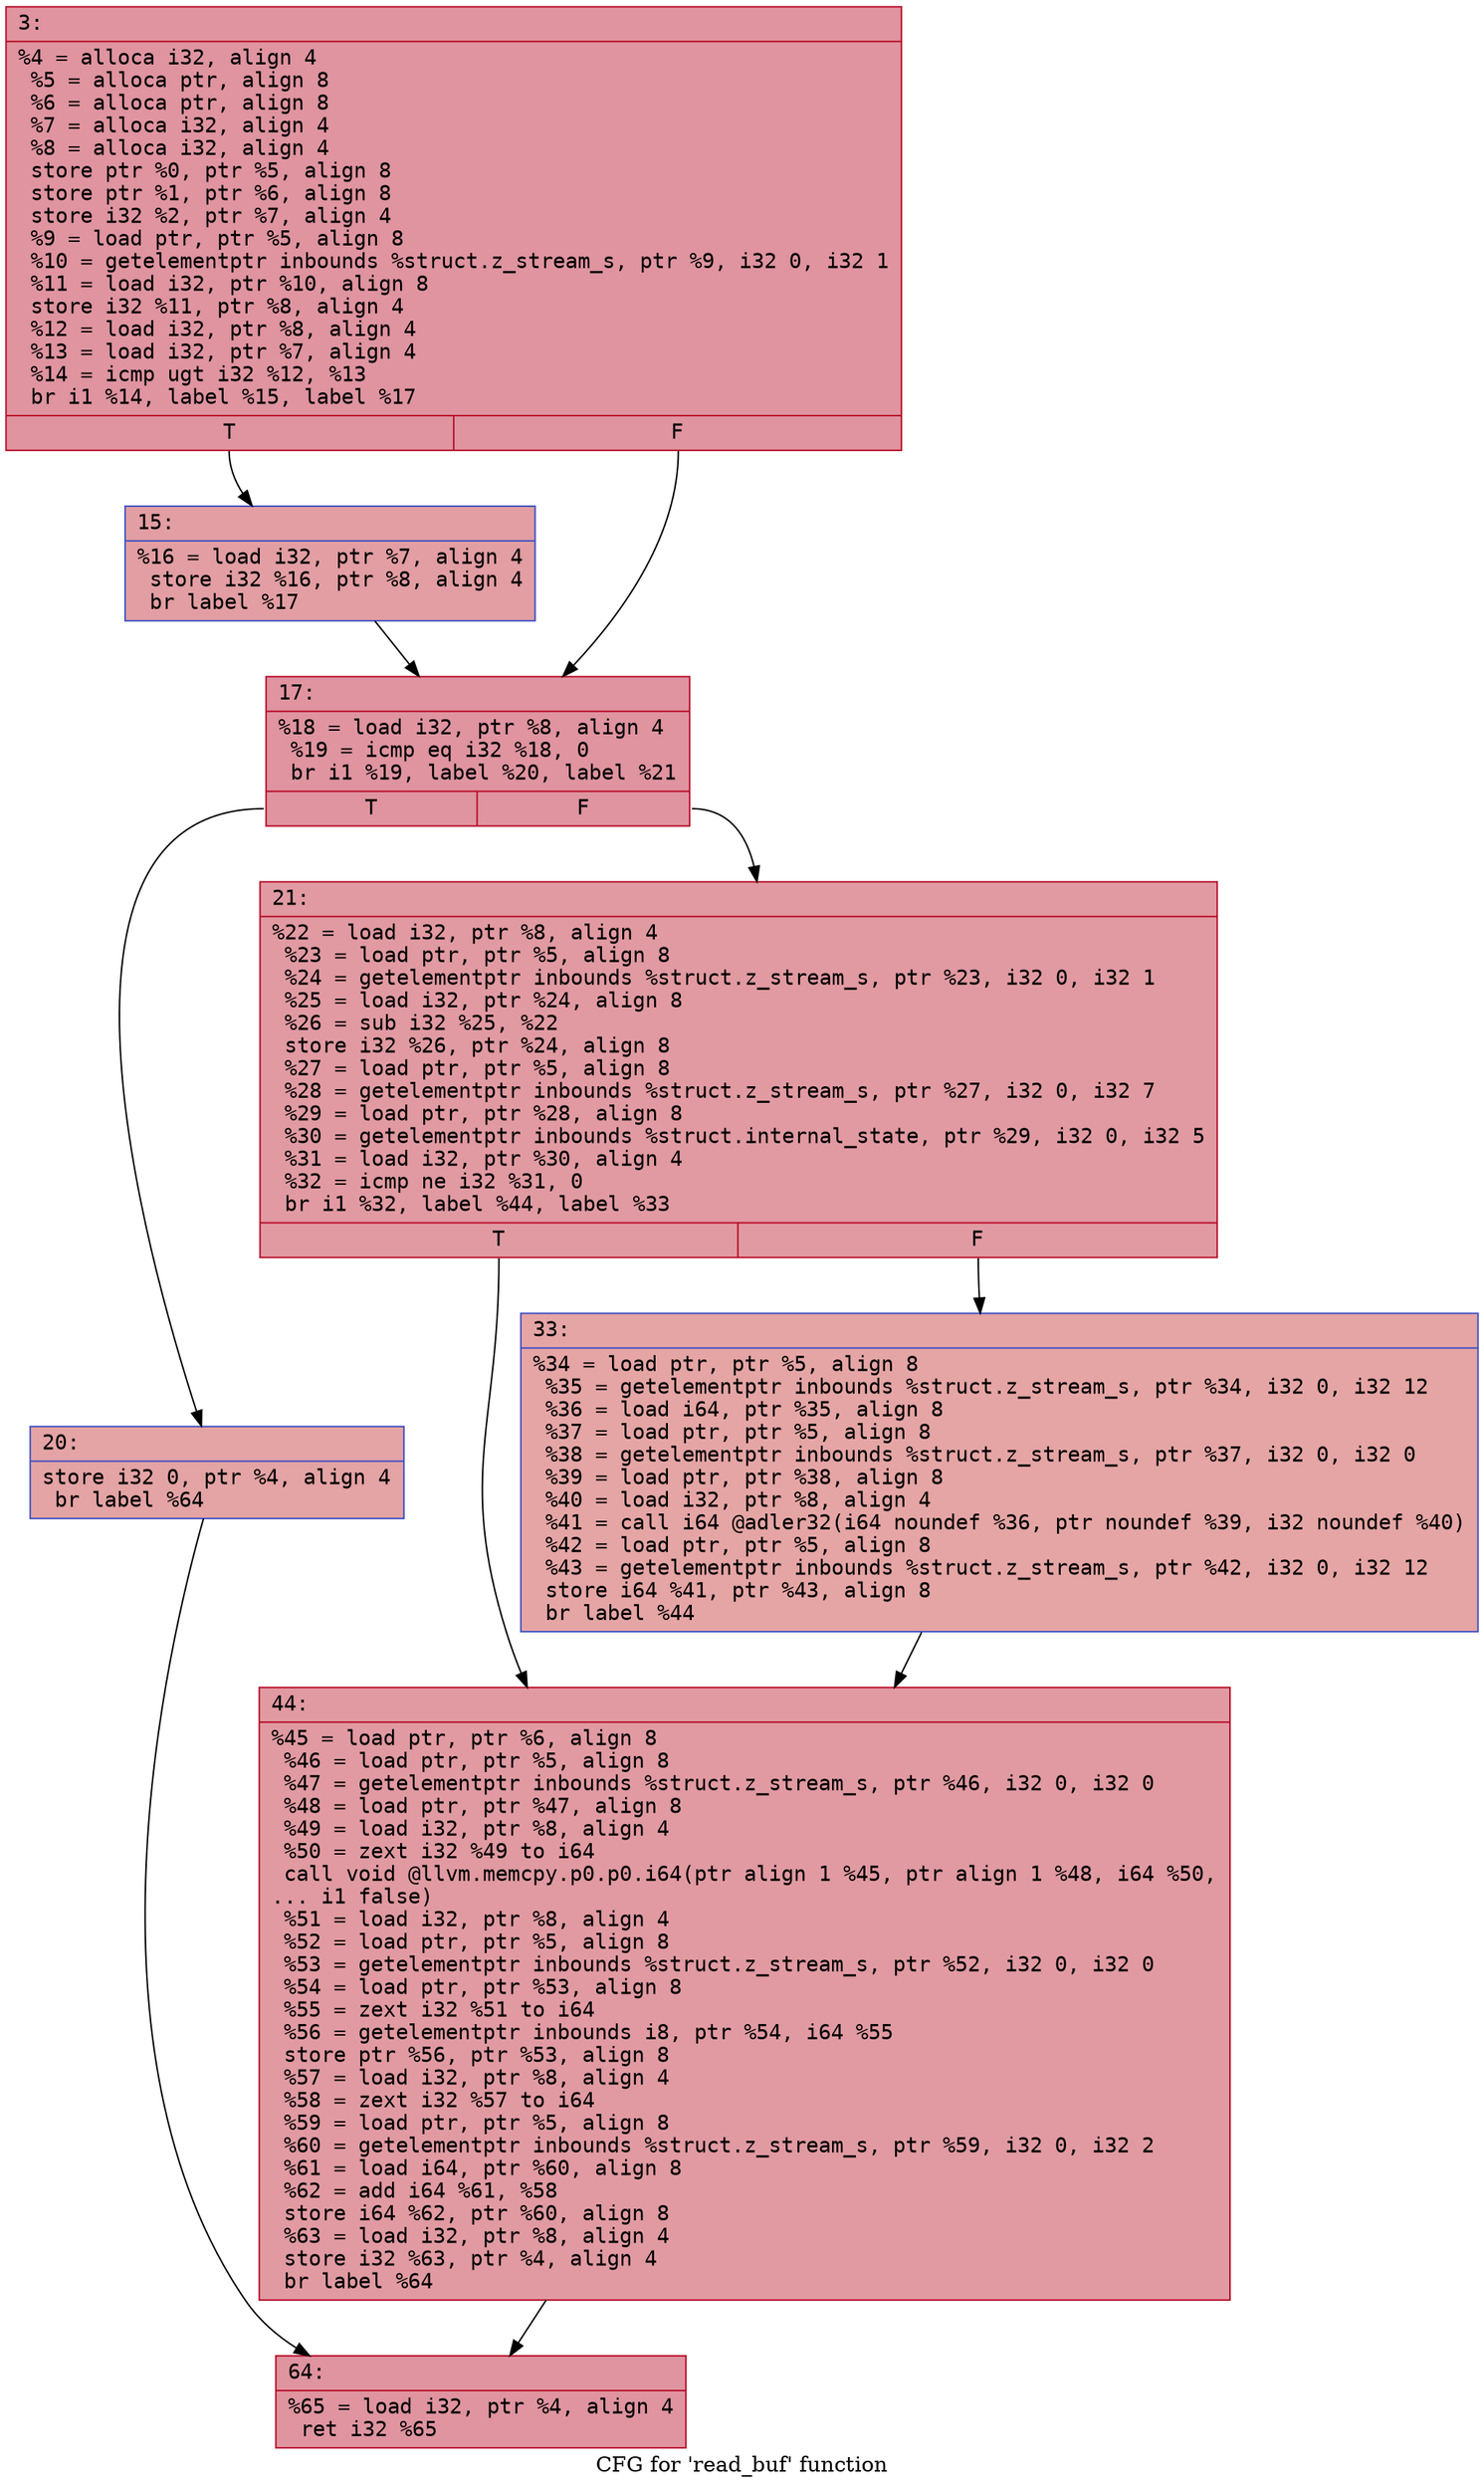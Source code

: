 digraph "CFG for 'read_buf' function" {
	label="CFG for 'read_buf' function";

	Node0x600000ac4aa0 [shape=record,color="#b70d28ff", style=filled, fillcolor="#b70d2870" fontname="Courier",label="{3:\l|  %4 = alloca i32, align 4\l  %5 = alloca ptr, align 8\l  %6 = alloca ptr, align 8\l  %7 = alloca i32, align 4\l  %8 = alloca i32, align 4\l  store ptr %0, ptr %5, align 8\l  store ptr %1, ptr %6, align 8\l  store i32 %2, ptr %7, align 4\l  %9 = load ptr, ptr %5, align 8\l  %10 = getelementptr inbounds %struct.z_stream_s, ptr %9, i32 0, i32 1\l  %11 = load i32, ptr %10, align 8\l  store i32 %11, ptr %8, align 4\l  %12 = load i32, ptr %8, align 4\l  %13 = load i32, ptr %7, align 4\l  %14 = icmp ugt i32 %12, %13\l  br i1 %14, label %15, label %17\l|{<s0>T|<s1>F}}"];
	Node0x600000ac4aa0:s0 -> Node0x600000ac4be0[tooltip="3 -> 15\nProbability 50.00%" ];
	Node0x600000ac4aa0:s1 -> Node0x600000ac4c30[tooltip="3 -> 17\nProbability 50.00%" ];
	Node0x600000ac4be0 [shape=record,color="#3d50c3ff", style=filled, fillcolor="#be242e70" fontname="Courier",label="{15:\l|  %16 = load i32, ptr %7, align 4\l  store i32 %16, ptr %8, align 4\l  br label %17\l}"];
	Node0x600000ac4be0 -> Node0x600000ac4c30[tooltip="15 -> 17\nProbability 100.00%" ];
	Node0x600000ac4c30 [shape=record,color="#b70d28ff", style=filled, fillcolor="#b70d2870" fontname="Courier",label="{17:\l|  %18 = load i32, ptr %8, align 4\l  %19 = icmp eq i32 %18, 0\l  br i1 %19, label %20, label %21\l|{<s0>T|<s1>F}}"];
	Node0x600000ac4c30:s0 -> Node0x600000ac4c80[tooltip="17 -> 20\nProbability 37.50%" ];
	Node0x600000ac4c30:s1 -> Node0x600000ac4cd0[tooltip="17 -> 21\nProbability 62.50%" ];
	Node0x600000ac4c80 [shape=record,color="#3d50c3ff", style=filled, fillcolor="#c32e3170" fontname="Courier",label="{20:\l|  store i32 0, ptr %4, align 4\l  br label %64\l}"];
	Node0x600000ac4c80 -> Node0x600000ac4dc0[tooltip="20 -> 64\nProbability 100.00%" ];
	Node0x600000ac4cd0 [shape=record,color="#b70d28ff", style=filled, fillcolor="#bb1b2c70" fontname="Courier",label="{21:\l|  %22 = load i32, ptr %8, align 4\l  %23 = load ptr, ptr %5, align 8\l  %24 = getelementptr inbounds %struct.z_stream_s, ptr %23, i32 0, i32 1\l  %25 = load i32, ptr %24, align 8\l  %26 = sub i32 %25, %22\l  store i32 %26, ptr %24, align 8\l  %27 = load ptr, ptr %5, align 8\l  %28 = getelementptr inbounds %struct.z_stream_s, ptr %27, i32 0, i32 7\l  %29 = load ptr, ptr %28, align 8\l  %30 = getelementptr inbounds %struct.internal_state, ptr %29, i32 0, i32 5\l  %31 = load i32, ptr %30, align 4\l  %32 = icmp ne i32 %31, 0\l  br i1 %32, label %44, label %33\l|{<s0>T|<s1>F}}"];
	Node0x600000ac4cd0:s0 -> Node0x600000ac4d70[tooltip="21 -> 44\nProbability 62.50%" ];
	Node0x600000ac4cd0:s1 -> Node0x600000ac4d20[tooltip="21 -> 33\nProbability 37.50%" ];
	Node0x600000ac4d20 [shape=record,color="#3d50c3ff", style=filled, fillcolor="#c5333470" fontname="Courier",label="{33:\l|  %34 = load ptr, ptr %5, align 8\l  %35 = getelementptr inbounds %struct.z_stream_s, ptr %34, i32 0, i32 12\l  %36 = load i64, ptr %35, align 8\l  %37 = load ptr, ptr %5, align 8\l  %38 = getelementptr inbounds %struct.z_stream_s, ptr %37, i32 0, i32 0\l  %39 = load ptr, ptr %38, align 8\l  %40 = load i32, ptr %8, align 4\l  %41 = call i64 @adler32(i64 noundef %36, ptr noundef %39, i32 noundef %40)\l  %42 = load ptr, ptr %5, align 8\l  %43 = getelementptr inbounds %struct.z_stream_s, ptr %42, i32 0, i32 12\l  store i64 %41, ptr %43, align 8\l  br label %44\l}"];
	Node0x600000ac4d20 -> Node0x600000ac4d70[tooltip="33 -> 44\nProbability 100.00%" ];
	Node0x600000ac4d70 [shape=record,color="#b70d28ff", style=filled, fillcolor="#bb1b2c70" fontname="Courier",label="{44:\l|  %45 = load ptr, ptr %6, align 8\l  %46 = load ptr, ptr %5, align 8\l  %47 = getelementptr inbounds %struct.z_stream_s, ptr %46, i32 0, i32 0\l  %48 = load ptr, ptr %47, align 8\l  %49 = load i32, ptr %8, align 4\l  %50 = zext i32 %49 to i64\l  call void @llvm.memcpy.p0.p0.i64(ptr align 1 %45, ptr align 1 %48, i64 %50,\l... i1 false)\l  %51 = load i32, ptr %8, align 4\l  %52 = load ptr, ptr %5, align 8\l  %53 = getelementptr inbounds %struct.z_stream_s, ptr %52, i32 0, i32 0\l  %54 = load ptr, ptr %53, align 8\l  %55 = zext i32 %51 to i64\l  %56 = getelementptr inbounds i8, ptr %54, i64 %55\l  store ptr %56, ptr %53, align 8\l  %57 = load i32, ptr %8, align 4\l  %58 = zext i32 %57 to i64\l  %59 = load ptr, ptr %5, align 8\l  %60 = getelementptr inbounds %struct.z_stream_s, ptr %59, i32 0, i32 2\l  %61 = load i64, ptr %60, align 8\l  %62 = add i64 %61, %58\l  store i64 %62, ptr %60, align 8\l  %63 = load i32, ptr %8, align 4\l  store i32 %63, ptr %4, align 4\l  br label %64\l}"];
	Node0x600000ac4d70 -> Node0x600000ac4dc0[tooltip="44 -> 64\nProbability 100.00%" ];
	Node0x600000ac4dc0 [shape=record,color="#b70d28ff", style=filled, fillcolor="#b70d2870" fontname="Courier",label="{64:\l|  %65 = load i32, ptr %4, align 4\l  ret i32 %65\l}"];
}
